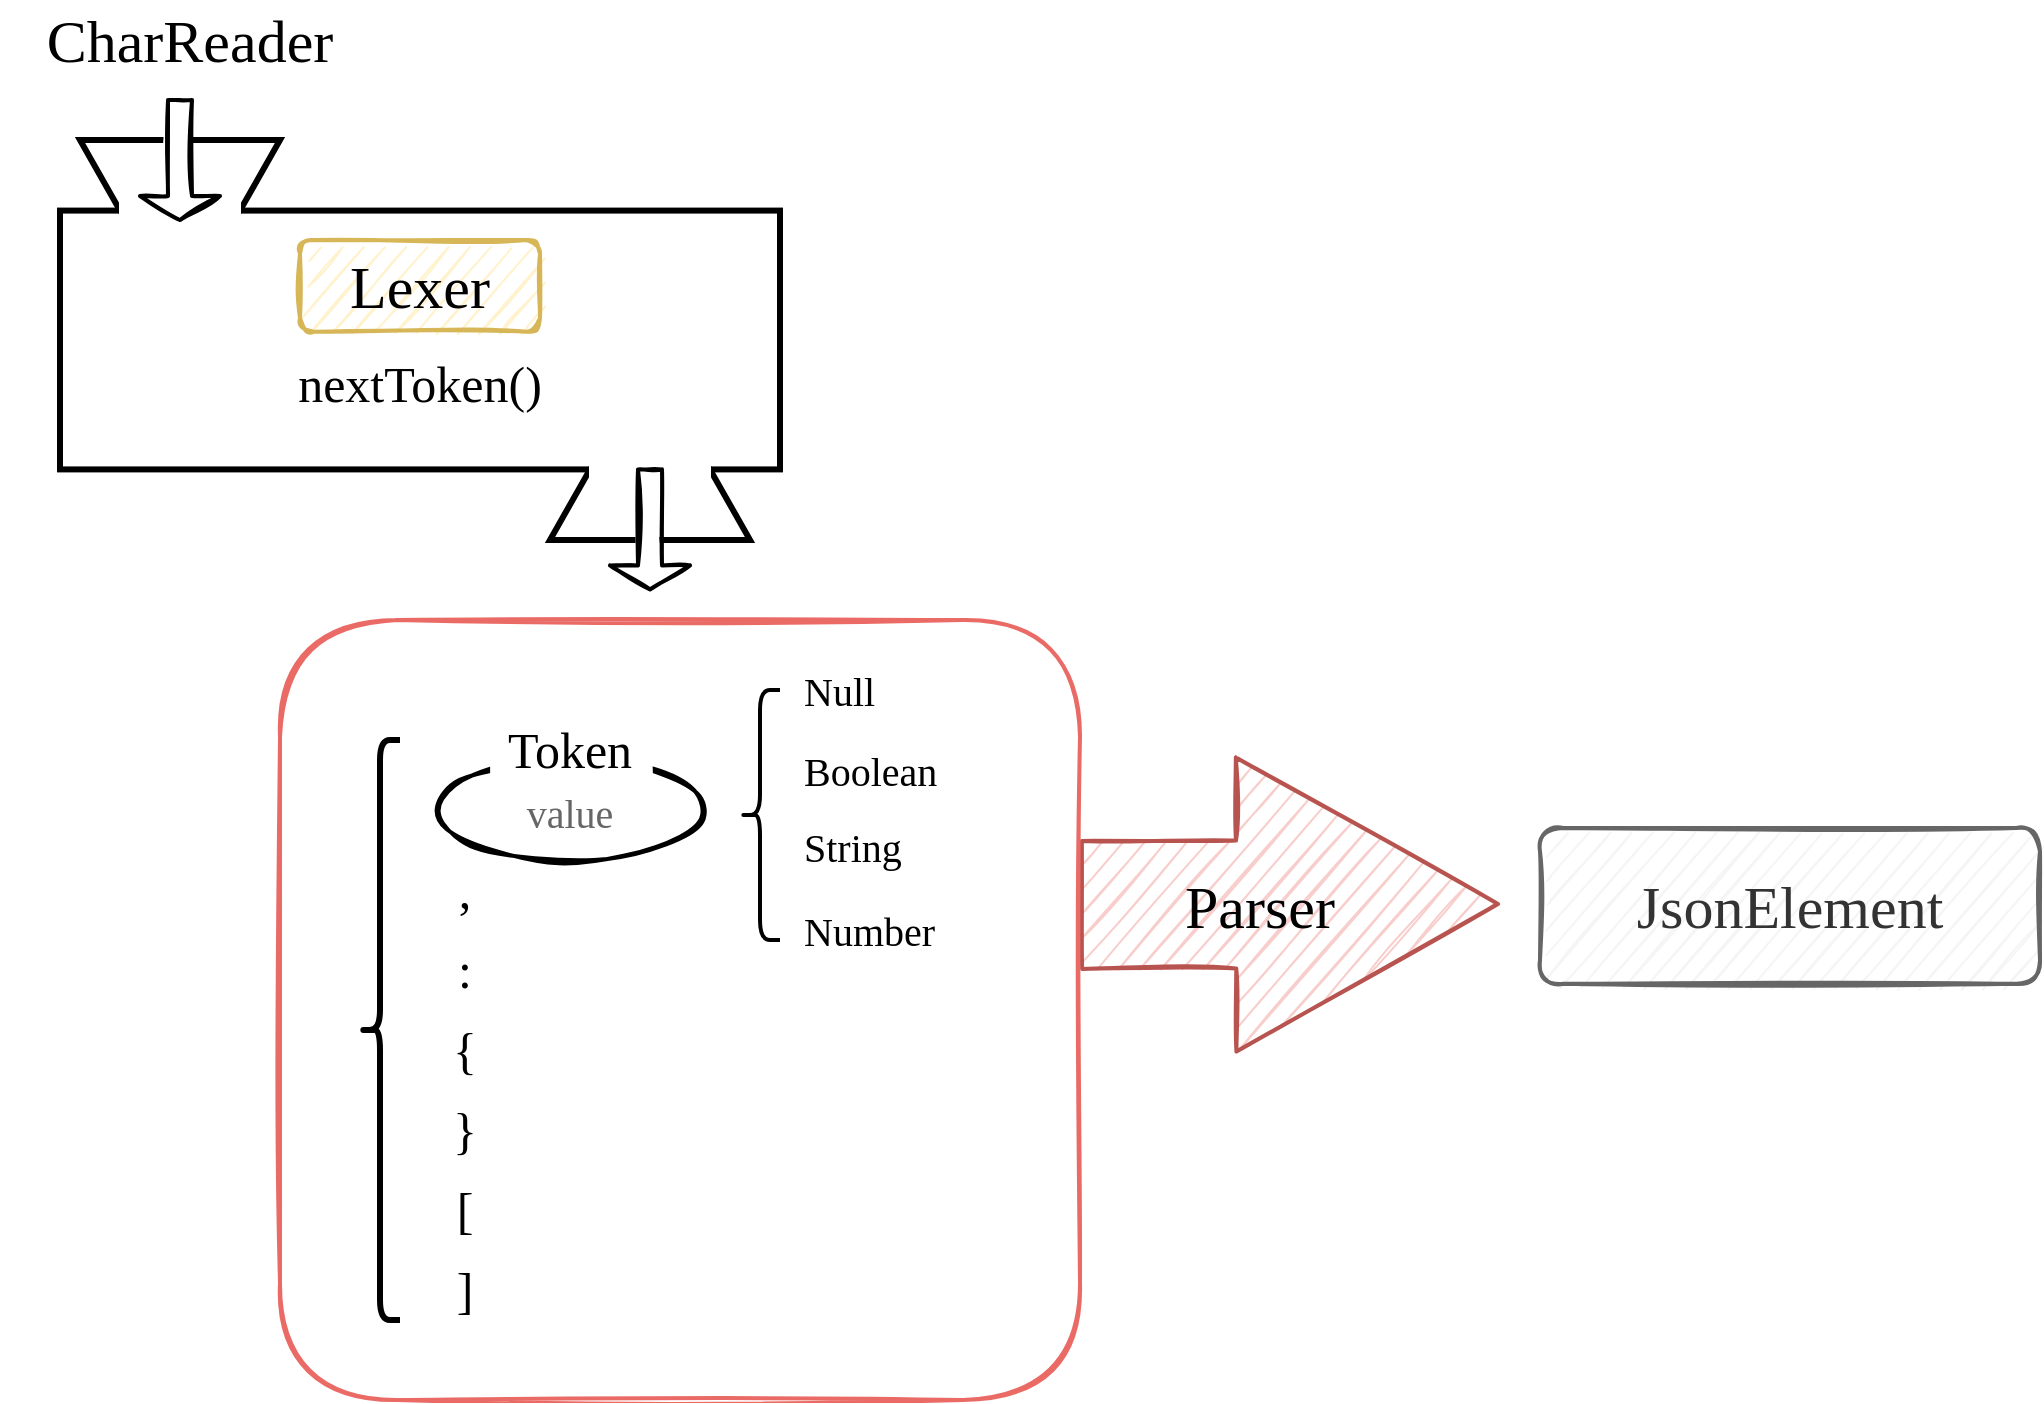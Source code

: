 <mxfile version="20.6.0" type="device"><diagram id="-D63fyDqUhbQ4rXzKHYp" name="Page-1"><mxGraphModel dx="786" dy="361" grid="1" gridSize="10" guides="1" tooltips="1" connect="1" arrows="1" fold="1" page="1" pageScale="1" pageWidth="850" pageHeight="1100" math="0" shadow="0"><root><mxCell id="0"/><mxCell id="1" parent="0"/><mxCell id="o5_4ZlfuwVWxu49N1hfH-40" value="" style="shape=flexArrow;endArrow=classic;html=1;rounded=0;fontFamily=Comic Sans MS;fontSize=20;fontColor=#000000;endWidth=81;endSize=42.98;width=63;sketch=1;strokeColor=#b85450;strokeWidth=2;fillColor=#f8cecc;" edge="1" parent="1"><mxGeometry width="50" height="50" relative="1" as="geometry"><mxPoint x="640" y="462.44" as="sourcePoint"/><mxPoint x="850" y="462" as="targetPoint"/></mxGeometry></mxCell><mxCell id="o5_4ZlfuwVWxu49N1hfH-6" value="" style="group;strokeWidth=1;" vertex="1" connectable="0" parent="1"><mxGeometry x="130" y="80" width="360" height="224.71" as="geometry"/></mxCell><mxCell id="o5_4ZlfuwVWxu49N1hfH-1" value="&lt;font face=&quot;Comic Sans MS&quot; style=&quot;&quot;&gt;&lt;br&gt;&lt;font style=&quot;font-size: 25px;&quot;&gt;&lt;br&gt;nextToken()&lt;/font&gt;&lt;/font&gt;" style="rounded=0;whiteSpace=wrap;html=1;strokeWidth=3;" vertex="1" parent="o5_4ZlfuwVWxu49N1hfH-6"><mxGeometry y="35.294" width="360" height="129.412" as="geometry"/></mxCell><mxCell id="o5_4ZlfuwVWxu49N1hfH-2" value="" style="shape=trapezoid;perimeter=trapezoidPerimeter;whiteSpace=wrap;html=1;fixedSize=1;direction=west;strokeWidth=3;" vertex="1" parent="o5_4ZlfuwVWxu49N1hfH-6"><mxGeometry x="10" width="100" height="35.294" as="geometry"/></mxCell><mxCell id="o5_4ZlfuwVWxu49N1hfH-3" value="" style="rounded=0;whiteSpace=wrap;html=1;strokeColor=#FFFFFF;" vertex="1" parent="o5_4ZlfuwVWxu49N1hfH-6"><mxGeometry x="30" y="11.765" width="60" height="70.588" as="geometry"/></mxCell><mxCell id="o5_4ZlfuwVWxu49N1hfH-4" value="" style="shape=trapezoid;perimeter=trapezoidPerimeter;whiteSpace=wrap;html=1;fixedSize=1;direction=east;strokeWidth=3;" vertex="1" parent="o5_4ZlfuwVWxu49N1hfH-6"><mxGeometry x="245" y="164.706" width="100" height="35.294" as="geometry"/></mxCell><mxCell id="o5_4ZlfuwVWxu49N1hfH-5" value="" style="rounded=0;whiteSpace=wrap;html=1;strokeColor=#FFFFFF;" vertex="1" parent="o5_4ZlfuwVWxu49N1hfH-6"><mxGeometry x="265" y="105.882" width="60" height="70.588" as="geometry"/></mxCell><mxCell id="o5_4ZlfuwVWxu49N1hfH-11" value="Lexer" style="rounded=1;whiteSpace=wrap;html=1;strokeColor=#d6b656;strokeWidth=2;fontFamily=Comic Sans MS;fontSize=30;sketch=1;fillColor=#fff2cc;" vertex="1" parent="o5_4ZlfuwVWxu49N1hfH-6"><mxGeometry x="120" y="50" width="120" height="45.88" as="geometry"/></mxCell><mxCell id="o5_4ZlfuwVWxu49N1hfH-16" value="" style="shape=singleArrow;direction=south;whiteSpace=wrap;html=1;sketch=1;strokeColor=default;strokeWidth=2;fontFamily=Comic Sans MS;fontSize=20;fontColor=#666666;fillColor=default;" vertex="1" parent="o5_4ZlfuwVWxu49N1hfH-6"><mxGeometry x="40" y="-20" width="40" height="60" as="geometry"/></mxCell><mxCell id="o5_4ZlfuwVWxu49N1hfH-17" value="" style="shape=singleArrow;direction=south;whiteSpace=wrap;html=1;sketch=1;strokeColor=default;strokeWidth=2;fontFamily=Comic Sans MS;fontSize=20;fontColor=#666666;fillColor=default;" vertex="1" parent="o5_4ZlfuwVWxu49N1hfH-6"><mxGeometry x="275" y="164.71" width="40" height="60" as="geometry"/></mxCell><mxCell id="o5_4ZlfuwVWxu49N1hfH-7" value="CharReader" style="text;html=1;strokeColor=none;fillColor=none;align=center;verticalAlign=middle;whiteSpace=wrap;rounded=0;fontFamily=Comic Sans MS;fontSize=30;" vertex="1" parent="1"><mxGeometry x="100" y="10" width="190" height="40" as="geometry"/></mxCell><mxCell id="o5_4ZlfuwVWxu49N1hfH-37" value="" style="group" vertex="1" connectable="0" parent="1"><mxGeometry x="280" y="340" width="340" height="330" as="geometry"/></mxCell><mxCell id="o5_4ZlfuwVWxu49N1hfH-14" value="" style="group" vertex="1" connectable="0" parent="o5_4ZlfuwVWxu49N1hfH-37"><mxGeometry x="40" y="30" width="130" height="70" as="geometry"/></mxCell><mxCell id="o5_4ZlfuwVWxu49N1hfH-12" value="&lt;font color=&quot;#666666&quot; style=&quot;font-size: 20px;&quot;&gt;value&lt;/font&gt;" style="ellipse;whiteSpace=wrap;html=1;sketch=1;strokeColor=default;strokeWidth=2;fontFamily=Comic Sans MS;fontSize=25;" vertex="1" parent="o5_4ZlfuwVWxu49N1hfH-14"><mxGeometry y="20" width="130" height="50" as="geometry"/></mxCell><mxCell id="o5_4ZlfuwVWxu49N1hfH-13" value="Token" style="text;html=1;align=center;verticalAlign=middle;whiteSpace=wrap;rounded=0;sketch=1;strokeWidth=2;fontFamily=Comic Sans MS;fontSize=25;fillColor=default;" vertex="1" parent="o5_4ZlfuwVWxu49N1hfH-14"><mxGeometry x="25" width="80" height="30" as="geometry"/></mxCell><mxCell id="o5_4ZlfuwVWxu49N1hfH-34" value="" style="group" vertex="1" connectable="0" parent="o5_4ZlfuwVWxu49N1hfH-37"><mxGeometry y="40" width="65" height="290" as="geometry"/></mxCell><mxCell id="o5_4ZlfuwVWxu49N1hfH-9" value="" style="shape=curlyBracket;whiteSpace=wrap;html=1;rounded=1;labelPosition=left;verticalLabelPosition=middle;align=right;verticalAlign=middle;strokeColor=default;strokeWidth=3;fontFamily=Comic Sans MS;fontSize=30;" vertex="1" parent="o5_4ZlfuwVWxu49N1hfH-34"><mxGeometry width="20" height="290" as="geometry"/></mxCell><mxCell id="o5_4ZlfuwVWxu49N1hfH-20" value="&lt;font color=&quot;#000000&quot;&gt;&lt;span style=&quot;font-size: 25px;&quot;&gt;,&lt;/span&gt;&lt;/font&gt;" style="text;html=1;strokeColor=none;fillColor=none;align=center;verticalAlign=middle;whiteSpace=wrap;rounded=0;sketch=1;strokeWidth=2;fontFamily=Comic Sans MS;fontSize=20;fontColor=#666666;" vertex="1" parent="o5_4ZlfuwVWxu49N1hfH-34"><mxGeometry x="40" y="60" width="25" height="30" as="geometry"/></mxCell><mxCell id="o5_4ZlfuwVWxu49N1hfH-21" value="&lt;font color=&quot;#000000&quot;&gt;&lt;span style=&quot;font-size: 25px;&quot;&gt;:&lt;/span&gt;&lt;/font&gt;" style="text;html=1;strokeColor=none;fillColor=none;align=center;verticalAlign=middle;whiteSpace=wrap;rounded=0;sketch=1;strokeWidth=2;fontFamily=Comic Sans MS;fontSize=20;fontColor=#666666;" vertex="1" parent="o5_4ZlfuwVWxu49N1hfH-34"><mxGeometry x="40" y="100" width="25" height="30" as="geometry"/></mxCell><mxCell id="o5_4ZlfuwVWxu49N1hfH-22" value="&lt;font color=&quot;#000000&quot;&gt;&lt;span style=&quot;font-size: 25px;&quot;&gt;{&lt;/span&gt;&lt;/font&gt;" style="text;html=1;strokeColor=none;fillColor=none;align=center;verticalAlign=middle;whiteSpace=wrap;rounded=0;sketch=1;strokeWidth=2;fontFamily=Comic Sans MS;fontSize=20;fontColor=#666666;" vertex="1" parent="o5_4ZlfuwVWxu49N1hfH-34"><mxGeometry x="40" y="140" width="25" height="30" as="geometry"/></mxCell><mxCell id="o5_4ZlfuwVWxu49N1hfH-23" value="&lt;font color=&quot;#000000&quot;&gt;&lt;span style=&quot;font-size: 25px;&quot;&gt;}&lt;/span&gt;&lt;/font&gt;" style="text;html=1;strokeColor=none;fillColor=none;align=center;verticalAlign=middle;whiteSpace=wrap;rounded=0;sketch=1;strokeWidth=2;fontFamily=Comic Sans MS;fontSize=20;fontColor=#666666;" vertex="1" parent="o5_4ZlfuwVWxu49N1hfH-34"><mxGeometry x="40" y="180" width="25" height="30" as="geometry"/></mxCell><mxCell id="o5_4ZlfuwVWxu49N1hfH-24" value="&lt;font color=&quot;#000000&quot;&gt;&lt;span style=&quot;font-size: 25px;&quot;&gt;[&lt;/span&gt;&lt;/font&gt;" style="text;html=1;strokeColor=none;fillColor=none;align=center;verticalAlign=middle;whiteSpace=wrap;rounded=0;sketch=1;strokeWidth=2;fontFamily=Comic Sans MS;fontSize=20;fontColor=#666666;" vertex="1" parent="o5_4ZlfuwVWxu49N1hfH-34"><mxGeometry x="40" y="220" width="25" height="30" as="geometry"/></mxCell><mxCell id="o5_4ZlfuwVWxu49N1hfH-25" value="&lt;font color=&quot;#000000&quot;&gt;&lt;span style=&quot;font-size: 25px;&quot;&gt;]&lt;/span&gt;&lt;/font&gt;" style="text;html=1;strokeColor=none;fillColor=none;align=center;verticalAlign=middle;whiteSpace=wrap;rounded=0;sketch=1;strokeWidth=2;fontFamily=Comic Sans MS;fontSize=20;fontColor=#666666;" vertex="1" parent="o5_4ZlfuwVWxu49N1hfH-34"><mxGeometry x="40" y="260" width="25" height="30" as="geometry"/></mxCell><mxCell id="o5_4ZlfuwVWxu49N1hfH-36" value="" style="group" vertex="1" connectable="0" parent="o5_4ZlfuwVWxu49N1hfH-37"><mxGeometry x="190" width="150" height="150" as="geometry"/></mxCell><mxCell id="o5_4ZlfuwVWxu49N1hfH-26" value="" style="shape=curlyBracket;whiteSpace=wrap;html=1;rounded=1;labelPosition=left;verticalLabelPosition=middle;align=right;verticalAlign=middle;sketch=0;strokeColor=default;strokeWidth=2;fontFamily=Comic Sans MS;fontSize=25;fontColor=#000000;fillColor=default;" vertex="1" parent="o5_4ZlfuwVWxu49N1hfH-36"><mxGeometry y="15" width="20" height="125" as="geometry"/></mxCell><mxCell id="o5_4ZlfuwVWxu49N1hfH-27" value="&lt;font style=&quot;font-size: 20px;&quot; color=&quot;#000000&quot;&gt;Null&lt;/font&gt;" style="text;html=1;strokeColor=none;fillColor=none;align=left;verticalAlign=middle;whiteSpace=wrap;rounded=0;sketch=1;strokeWidth=2;fontFamily=Comic Sans MS;fontSize=20;fontColor=#666666;" vertex="1" parent="o5_4ZlfuwVWxu49N1hfH-36"><mxGeometry x="30" width="120" height="30" as="geometry"/></mxCell><mxCell id="o5_4ZlfuwVWxu49N1hfH-28" value="&lt;font style=&quot;font-size: 20px;&quot; color=&quot;#000000&quot;&gt;Boolean&lt;/font&gt;" style="text;html=1;strokeColor=none;fillColor=none;align=left;verticalAlign=middle;whiteSpace=wrap;rounded=0;sketch=1;strokeWidth=2;fontFamily=Comic Sans MS;fontSize=20;fontColor=#666666;" vertex="1" parent="o5_4ZlfuwVWxu49N1hfH-36"><mxGeometry x="30" y="40" width="120" height="30" as="geometry"/></mxCell><mxCell id="o5_4ZlfuwVWxu49N1hfH-29" value="&lt;font style=&quot;font-size: 20px;&quot; color=&quot;#000000&quot;&gt;String&lt;/font&gt;" style="text;html=1;strokeColor=none;fillColor=none;align=left;verticalAlign=middle;whiteSpace=wrap;rounded=0;sketch=1;strokeWidth=2;fontFamily=Comic Sans MS;fontSize=20;fontColor=#666666;" vertex="1" parent="o5_4ZlfuwVWxu49N1hfH-36"><mxGeometry x="30" y="77.5" width="120" height="30" as="geometry"/></mxCell><mxCell id="o5_4ZlfuwVWxu49N1hfH-30" value="&lt;font style=&quot;font-size: 20px;&quot; color=&quot;#000000&quot;&gt;Number&lt;/font&gt;" style="text;html=1;strokeColor=none;fillColor=none;align=left;verticalAlign=middle;whiteSpace=wrap;rounded=0;sketch=1;strokeWidth=2;fontFamily=Comic Sans MS;fontSize=20;fontColor=#666666;" vertex="1" parent="o5_4ZlfuwVWxu49N1hfH-36"><mxGeometry x="30" y="120" width="120" height="30" as="geometry"/></mxCell><mxCell id="o5_4ZlfuwVWxu49N1hfH-38" value="" style="rounded=1;whiteSpace=wrap;html=1;sketch=1;strokeWidth=2;fontFamily=Comic Sans MS;fontSize=20;fillColor=none;strokeColor=#EA6B66;" vertex="1" parent="1"><mxGeometry x="240" y="320" width="400" height="390" as="geometry"/></mxCell><mxCell id="o5_4ZlfuwVWxu49N1hfH-39" value="Parser" style="rounded=1;whiteSpace=wrap;html=1;strokeColor=none;strokeWidth=2;fontFamily=Comic Sans MS;fontSize=30;sketch=1;fillColor=none;" vertex="1" parent="1"><mxGeometry x="670" y="440" width="120" height="45.88" as="geometry"/></mxCell><mxCell id="o5_4ZlfuwVWxu49N1hfH-57" value="JsonElement" style="rounded=1;whiteSpace=wrap;html=1;strokeColor=#666666;strokeWidth=2;fontFamily=Comic Sans MS;fontSize=30;sketch=1;fillColor=#f5f5f5;fontColor=#333333;" vertex="1" parent="1"><mxGeometry x="870" y="423.97" width="250" height="77.94" as="geometry"/></mxCell></root></mxGraphModel></diagram></mxfile>